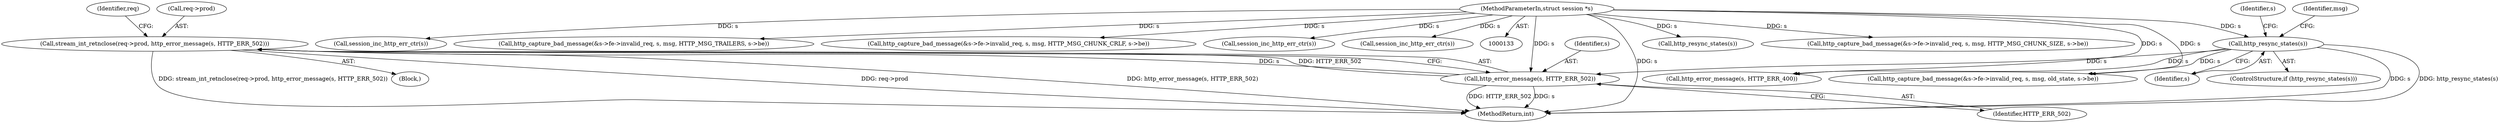 digraph "0_haproxy_b4d05093bc89f71377230228007e69a1434c1a0c_0@API" {
"1000916" [label="(Call,stream_int_retnclose(req->prod, http_error_message(s, HTTP_ERR_502)))"];
"1000920" [label="(Call,http_error_message(s, HTTP_ERR_502))"];
"1000549" [label="(Call,http_resync_states(s))"];
"1000134" [label="(MethodParameterIn,struct session *s)"];
"1000197" [label="(Call,http_resync_states(s))"];
"1000922" [label="(Identifier,HTTP_ERR_502)"];
"1000387" [label="(Call,http_capture_bad_message(&s->fe->invalid_req, s, msg, HTTP_MSG_CHUNK_SIZE, s->be))"];
"1001006" [label="(MethodReturn,int)"];
"1000471" [label="(Call,session_inc_http_err_ctr(s))"];
"1000574" [label="(Call,http_capture_bad_message(&s->fe->invalid_req, s, msg, old_state, s->be))"];
"1000479" [label="(Call,http_capture_bad_message(&s->fe->invalid_req, s, msg, HTTP_MSG_TRAILERS, s->be))"];
"1000920" [label="(Call,http_error_message(s, HTTP_ERR_502))"];
"1000548" [label="(ControlStructure,if (http_resync_states(s)))"];
"1000556" [label="(Identifier,msg)"];
"1000917" [label="(Call,req->prod)"];
"1000549" [label="(Call,http_resync_states(s))"];
"1000433" [label="(Call,http_capture_bad_message(&s->fe->invalid_req, s, msg, HTTP_MSG_CHUNK_CRLF, s->be))"];
"1000925" [label="(Identifier,req)"];
"1000921" [label="(Identifier,s)"];
"1000134" [label="(MethodParameterIn,struct session *s)"];
"1000550" [label="(Identifier,s)"];
"1000910" [label="(Block,)"];
"1000379" [label="(Call,session_inc_http_err_ctr(s))"];
"1000916" [label="(Call,stream_int_retnclose(req->prod, http_error_message(s, HTTP_ERR_502)))"];
"1000835" [label="(Call,http_error_message(s, HTTP_ERR_400))"];
"1000425" [label="(Call,session_inc_http_err_ctr(s))"];
"1000594" [label="(Identifier,s)"];
"1000916" -> "1000910"  [label="AST: "];
"1000916" -> "1000920"  [label="CFG: "];
"1000917" -> "1000916"  [label="AST: "];
"1000920" -> "1000916"  [label="AST: "];
"1000925" -> "1000916"  [label="CFG: "];
"1000916" -> "1001006"  [label="DDG: http_error_message(s, HTTP_ERR_502)"];
"1000916" -> "1001006"  [label="DDG: stream_int_retnclose(req->prod, http_error_message(s, HTTP_ERR_502))"];
"1000916" -> "1001006"  [label="DDG: req->prod"];
"1000920" -> "1000916"  [label="DDG: s"];
"1000920" -> "1000916"  [label="DDG: HTTP_ERR_502"];
"1000920" -> "1000922"  [label="CFG: "];
"1000921" -> "1000920"  [label="AST: "];
"1000922" -> "1000920"  [label="AST: "];
"1000920" -> "1001006"  [label="DDG: s"];
"1000920" -> "1001006"  [label="DDG: HTTP_ERR_502"];
"1000549" -> "1000920"  [label="DDG: s"];
"1000134" -> "1000920"  [label="DDG: s"];
"1000549" -> "1000548"  [label="AST: "];
"1000549" -> "1000550"  [label="CFG: "];
"1000550" -> "1000549"  [label="AST: "];
"1000556" -> "1000549"  [label="CFG: "];
"1000594" -> "1000549"  [label="CFG: "];
"1000549" -> "1001006"  [label="DDG: s"];
"1000549" -> "1001006"  [label="DDG: http_resync_states(s)"];
"1000134" -> "1000549"  [label="DDG: s"];
"1000549" -> "1000574"  [label="DDG: s"];
"1000549" -> "1000835"  [label="DDG: s"];
"1000134" -> "1000133"  [label="AST: "];
"1000134" -> "1001006"  [label="DDG: s"];
"1000134" -> "1000197"  [label="DDG: s"];
"1000134" -> "1000379"  [label="DDG: s"];
"1000134" -> "1000387"  [label="DDG: s"];
"1000134" -> "1000425"  [label="DDG: s"];
"1000134" -> "1000433"  [label="DDG: s"];
"1000134" -> "1000471"  [label="DDG: s"];
"1000134" -> "1000479"  [label="DDG: s"];
"1000134" -> "1000574"  [label="DDG: s"];
"1000134" -> "1000835"  [label="DDG: s"];
}
